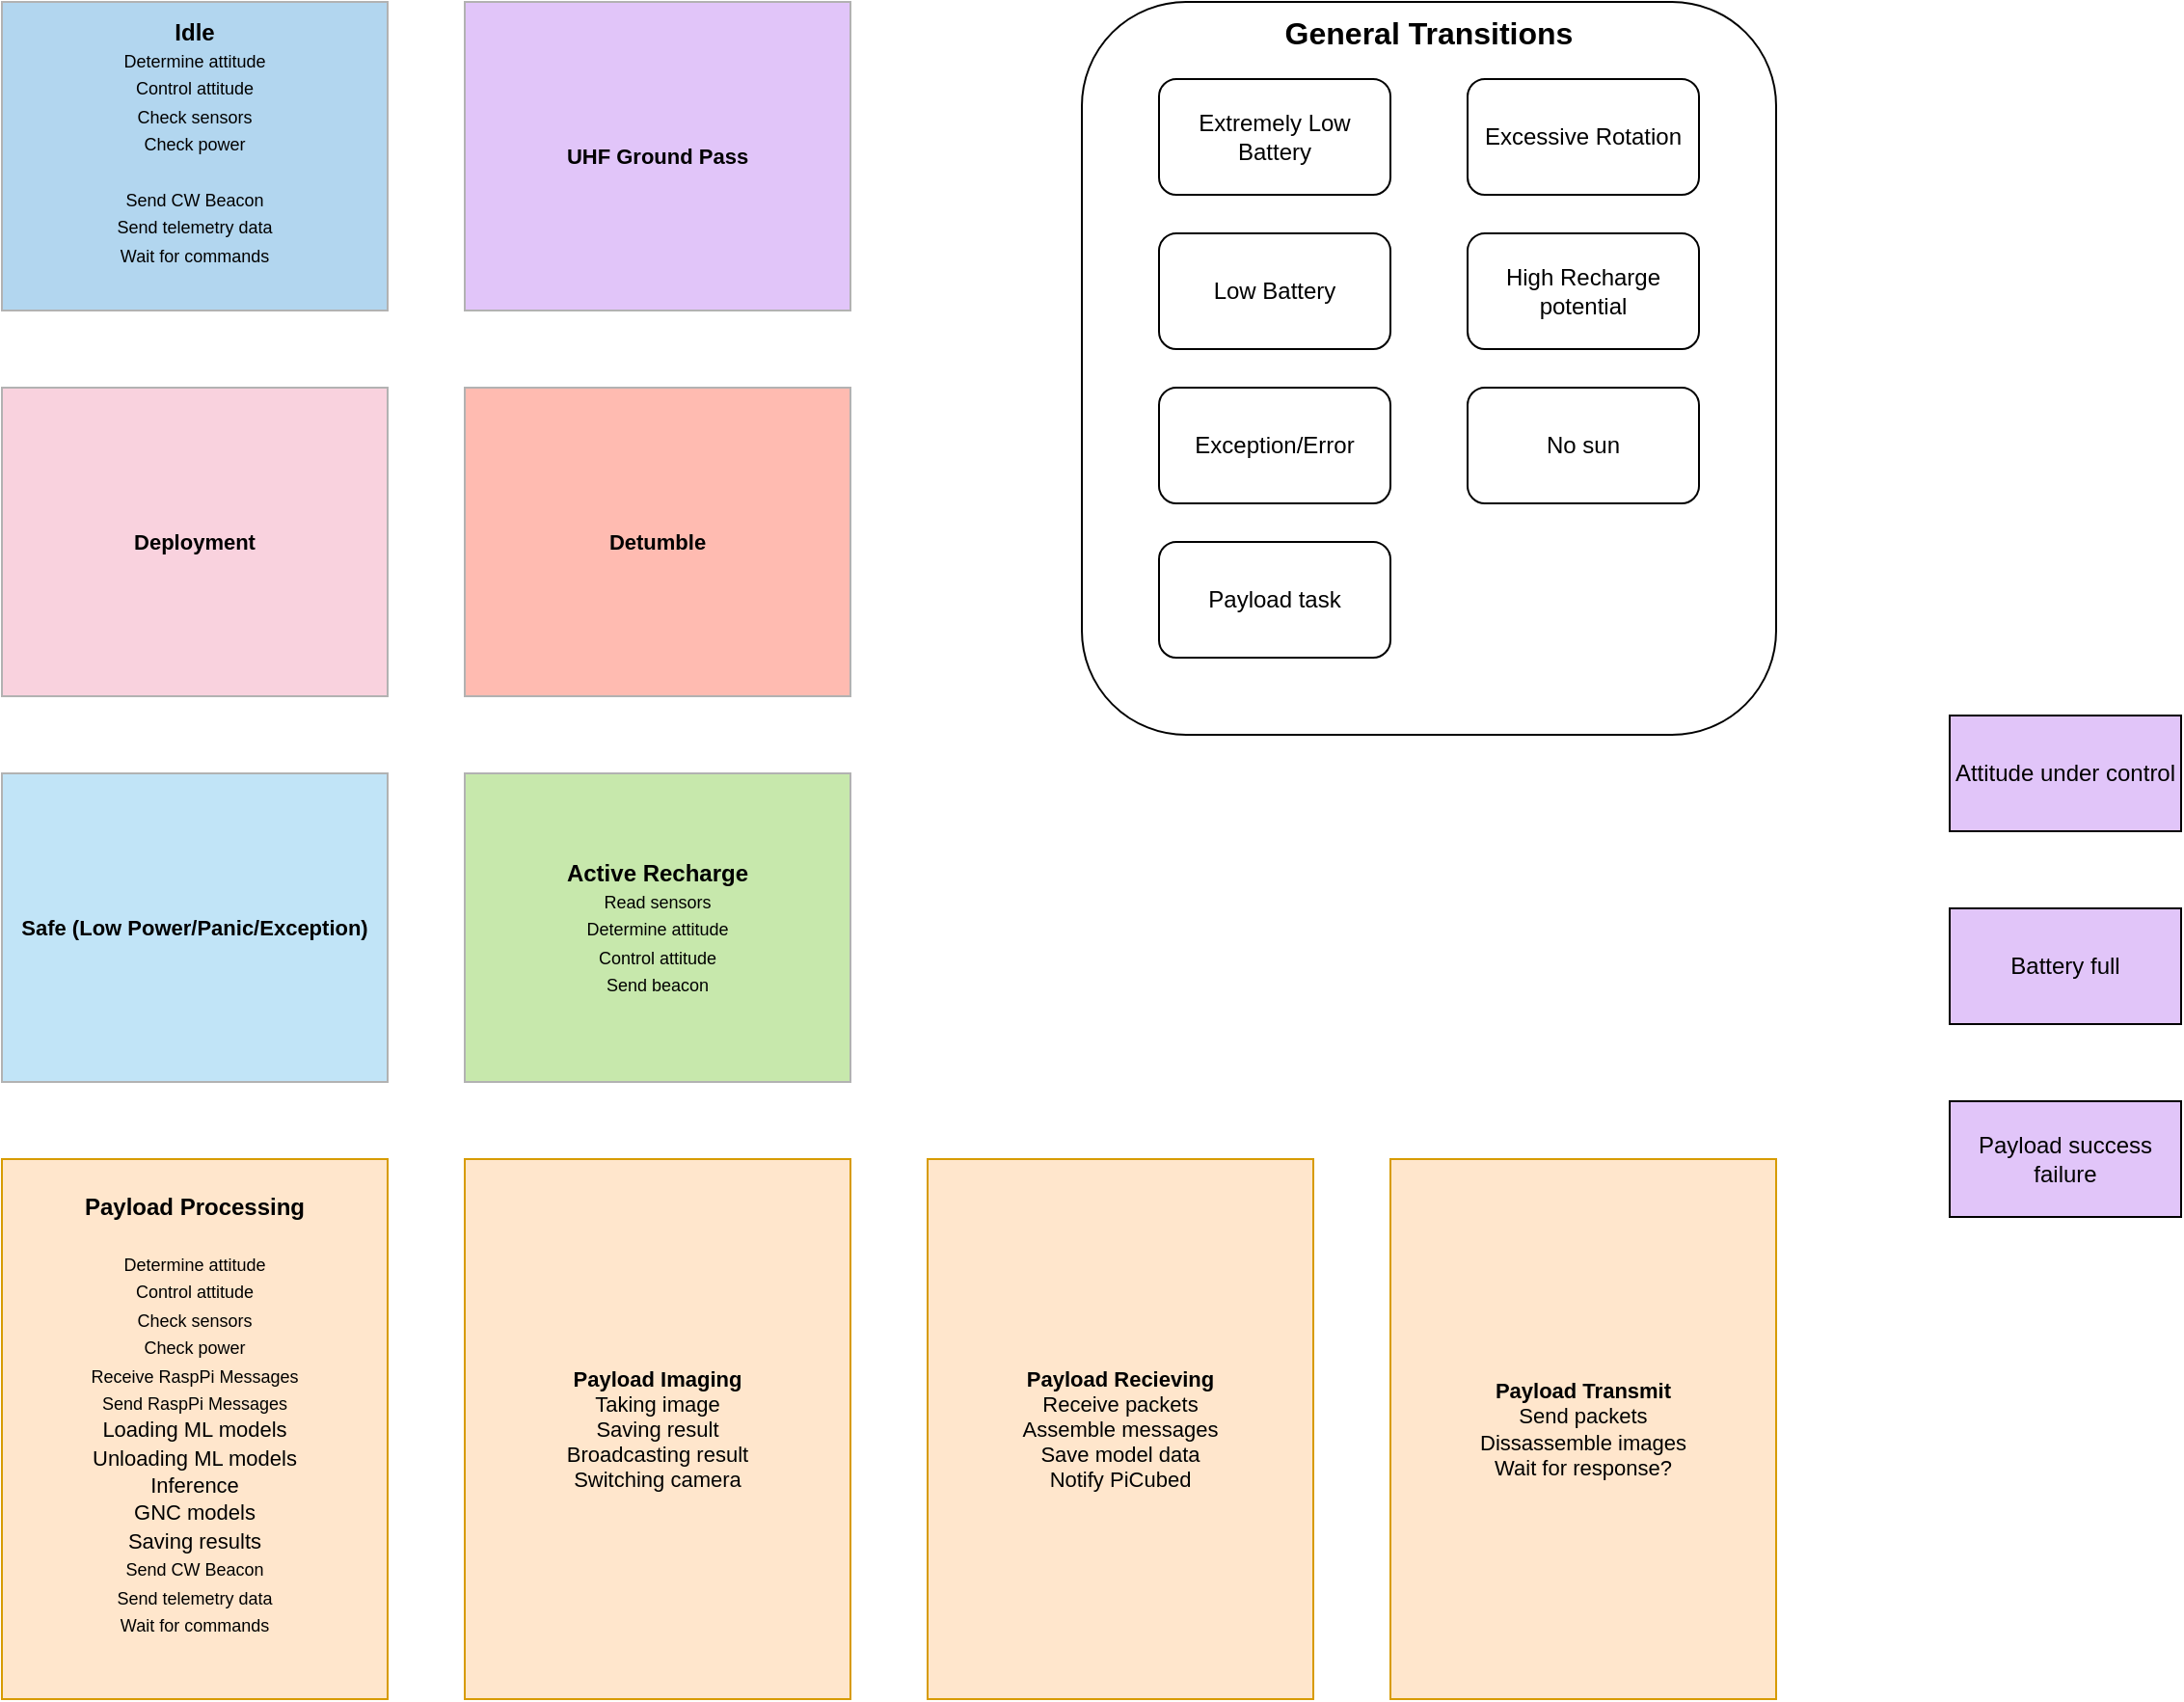 <mxfile version="14.5.1" type="device"><diagram name="PyCubed State Diagram" id="5ZJfvITDHKSB_HQQ_Fnw"><mxGraphModel dx="1436" dy="996" grid="1" gridSize="10" guides="1" tooltips="1" connect="1" arrows="1" fold="1" page="1" pageScale="1" pageWidth="1100" pageHeight="850" math="0" shadow="0"><root><mxCell id="0"/><mxCell id="1" parent="0"/><mxCell id="SYQSVHkcVHcnQSbtgPyr-14" value="&lt;font style=&quot;font-size: 16px&quot;&gt;&lt;b&gt;General Transitions&lt;/b&gt;&lt;/font&gt;" style="rounded=1;whiteSpace=wrap;html=1;horizontal=1;align=center;verticalAlign=top;fillColor=none;fontSize=16;" vertex="1" parent="1"><mxGeometry x="600" y="40" width="360" height="380" as="geometry"/></mxCell><mxCell id="MmoHcwXTKlGAOsIfSmOm-20" value="&lt;b&gt;Payload Imaging&lt;br&gt;&lt;/b&gt;Taking image&lt;br&gt;Saving result&lt;br&gt;Broadcasting result&lt;br&gt;Switching camera&lt;b&gt;&lt;br&gt;&lt;/b&gt;" style="rounded=0;whiteSpace=wrap;html=1;fontSize=11;strokeColor=#d79b00;fillColor=#ffe6cc;" parent="1" vertex="1"><mxGeometry x="280" y="640" width="200" height="280" as="geometry"/></mxCell><mxCell id="MmoHcwXTKlGAOsIfSmOm-22" value="&lt;b&gt;Payload Recieving&lt;br&gt;&lt;/b&gt;Receive packets&lt;br&gt;Assemble messages&lt;br&gt;Save model data&lt;br&gt;Notify PiCubed&lt;b&gt;&lt;br&gt;&lt;/b&gt;" style="rounded=0;whiteSpace=wrap;html=1;fontSize=11;strokeColor=#d79b00;fillColor=#ffe6cc;" parent="1" vertex="1"><mxGeometry x="520" y="640" width="200" height="280" as="geometry"/></mxCell><mxCell id="MmoHcwXTKlGAOsIfSmOm-23" value="&lt;b&gt;Payload Transmit&lt;br&gt;&lt;/b&gt;Send packets&lt;br&gt;Dissassemble images&lt;br&gt;Wait for response?&lt;b&gt;&lt;br&gt;&lt;/b&gt;" style="rounded=0;whiteSpace=wrap;html=1;fontSize=11;strokeColor=#d79b00;fillColor=#ffe6cc;" parent="1" vertex="1"><mxGeometry x="760" y="640" width="200" height="280" as="geometry"/></mxCell><mxCell id="SYQSVHkcVHcnQSbtgPyr-2" value="Extremely Low Battery" style="rounded=1;whiteSpace=wrap;html=1;" vertex="1" parent="1"><mxGeometry x="640" y="80" width="120" height="60" as="geometry"/></mxCell><mxCell id="SYQSVHkcVHcnQSbtgPyr-3" value="Low Battery" style="rounded=1;whiteSpace=wrap;html=1;" vertex="1" parent="1"><mxGeometry x="640" y="160" width="120" height="60" as="geometry"/></mxCell><mxCell id="SYQSVHkcVHcnQSbtgPyr-4" value="Exception/Error" style="rounded=1;whiteSpace=wrap;html=1;" vertex="1" parent="1"><mxGeometry x="640" y="240" width="120" height="60" as="geometry"/></mxCell><mxCell id="SYQSVHkcVHcnQSbtgPyr-5" value="Payload task" style="rounded=1;whiteSpace=wrap;html=1;" vertex="1" parent="1"><mxGeometry x="640" y="320" width="120" height="60" as="geometry"/></mxCell><mxCell id="SYQSVHkcVHcnQSbtgPyr-6" value="No sun" style="rounded=1;whiteSpace=wrap;html=1;" vertex="1" parent="1"><mxGeometry x="800" y="240" width="120" height="60" as="geometry"/></mxCell><mxCell id="SYQSVHkcVHcnQSbtgPyr-7" value="High Recharge potential" style="rounded=1;whiteSpace=wrap;html=1;" vertex="1" parent="1"><mxGeometry x="800" y="160" width="120" height="60" as="geometry"/></mxCell><mxCell id="SYQSVHkcVHcnQSbtgPyr-8" value="Excessive Rotation" style="rounded=1;whiteSpace=wrap;html=1;" vertex="1" parent="1"><mxGeometry x="800" y="80" width="120" height="60" as="geometry"/></mxCell><mxCell id="SYQSVHkcVHcnQSbtgPyr-11" value="Battery full" style="rounded=0;whiteSpace=wrap;html=1;fillColor=#E1C5F9;" vertex="1" parent="1"><mxGeometry x="1050" y="510" width="120" height="60" as="geometry"/></mxCell><mxCell id="SYQSVHkcVHcnQSbtgPyr-12" value="Attitude under control" style="rounded=0;whiteSpace=wrap;html=1;fillColor=#E1C5F9;" vertex="1" parent="1"><mxGeometry x="1050" y="410" width="120" height="60" as="geometry"/></mxCell><mxCell id="SYQSVHkcVHcnQSbtgPyr-13" value="Payload success failure" style="rounded=0;whiteSpace=wrap;html=1;fillColor=#E1C5F9;" vertex="1" parent="1"><mxGeometry x="1050" y="610" width="120" height="60" as="geometry"/></mxCell><mxCell id="rarbapaWKc4GGRzB9wxK-1" parent="0"/><UserObject label="Detumble" lucidchartObjectId="dhya5eu8bQdt" id="rarbapaWKc4GGRzB9wxK-2"><mxCell style="html=1;whiteSpace=wrap;;whiteSpace=wrap;fontSize=11;fontColor=#000000;fontStyle=1;spacing=3;strokeColor=#b2b2b2;strokeOpacity=100;fillOpacity=100;fillColor=#ffbbb1;" parent="rarbapaWKc4GGRzB9wxK-1" vertex="1" zOrder="12"><mxGeometry x="280" y="240" width="200" height="160" as="geometry"/></mxCell></UserObject><UserObject label="Deployment" lucidchartObjectId="qhyarFIRuqMv" id="rarbapaWKc4GGRzB9wxK-3"><mxCell style="html=1;whiteSpace=wrap;;whiteSpace=wrap;fontSize=11;fontColor=#000000;fontStyle=1;spacing=3;strokeColor=#b2b2b2;strokeOpacity=100;fillOpacity=100;fillColor=#f9d2de;" parent="rarbapaWKc4GGRzB9wxK-1" vertex="1" zOrder="13"><mxGeometry x="40" y="240" width="200" height="160" as="geometry"/></mxCell></UserObject><UserObject label="&lt;span style=&quot;color: #000000 ; font-weight: bold&quot;&gt;Idle&lt;/span&gt;&lt;span style=&quot;font-size: 9px ; color: #000000&quot;&gt;&lt;br&gt;Determine attitude&lt;br&gt;Control attitude&lt;br&gt;Check sensors&lt;br&gt;Check power&lt;br&gt;&lt;br&gt;Send CW Beacon&lt;br&gt;Send telemetry data&lt;br&gt;Wait for commands&lt;br&gt;&lt;br&gt;&lt;/span&gt;" lucidchartObjectId="OiyaD6iRySr4" id="rarbapaWKc4GGRzB9wxK-4"><mxCell style="html=1;whiteSpace=wrap;;whiteSpace=wrap;overflow=width;spacing=3;strokeColor=#b2b2b2;strokeOpacity=100;fillOpacity=100;fillColor=#b2d6ef;" parent="rarbapaWKc4GGRzB9wxK-1" vertex="1" zOrder="16"><mxGeometry x="40" y="40" width="200" height="160" as="geometry"/></mxCell></UserObject><UserObject label="Safe (Low Power/Panic/Exception)" lucidchartObjectId="1iyaKtMDWfaa" id="rarbapaWKc4GGRzB9wxK-5"><mxCell style="html=1;whiteSpace=wrap;;whiteSpace=wrap;fontSize=11;fontColor=#000000;fontStyle=1;spacing=3;strokeColor=#b2b2b2;strokeOpacity=100;fillOpacity=100;fillColor=#c1e4f7;" parent="rarbapaWKc4GGRzB9wxK-1" vertex="1" zOrder="17"><mxGeometry x="40" y="440" width="200" height="160" as="geometry"/></mxCell></UserObject><UserObject label="&lt;span style=&quot;color: #000000 ; font-weight: bold&quot;&gt;Payload Processing&lt;br&gt;&lt;br&gt;&lt;/span&gt;&lt;span style=&quot;font-size: 9px ; color: #000000&quot;&gt;Determine attitude&lt;br&gt;Control attitude&lt;br&gt;Check sensors&lt;br&gt;Check power&lt;br&gt;Receive RaspPi Messages&lt;br&gt;Send RaspPi Messages&lt;br&gt;&lt;/span&gt;&lt;span style=&quot;font-size: 11px&quot;&gt;Loading ML models&lt;/span&gt;&lt;br style=&quot;font-size: 11px&quot;&gt;&lt;span style=&quot;font-size: 11px&quot;&gt;Unloading ML models&lt;/span&gt;&lt;br style=&quot;font-size: 11px&quot;&gt;&lt;span style=&quot;font-size: 11px&quot;&gt;Inference&lt;/span&gt;&lt;br style=&quot;font-size: 11px&quot;&gt;&lt;span style=&quot;font-size: 11px&quot;&gt;GNC models&lt;/span&gt;&lt;br style=&quot;font-size: 11px&quot;&gt;&lt;span style=&quot;font-size: 11px&quot;&gt;Saving results&lt;/span&gt;&lt;span style=&quot;font-size: 9px ; color: #000000&quot;&gt;&lt;br&gt;Send CW Beacon&lt;br&gt;Send telemetry data&lt;br&gt;Wait for commands&lt;br&gt;&lt;br&gt;&lt;/span&gt;" lucidchartObjectId="Biyajp4HgSR0" id="rarbapaWKc4GGRzB9wxK-6"><mxCell style="html=1;whiteSpace=wrap;;whiteSpace=wrap;overflow=width;spacing=3;strokeColor=#d79b00;strokeOpacity=100;fillOpacity=100;fillColor=#ffe6cc;" parent="rarbapaWKc4GGRzB9wxK-1" vertex="1" zOrder="18"><mxGeometry x="40" y="640" width="200" height="280" as="geometry"/></mxCell></UserObject><UserObject label="&lt;span style=&quot;color:#000000;font-weight: bold;&quot;&gt;Active Recharge&#10;&lt;/span&gt;&lt;span style=&quot;font-size:9px;color:#000000;&quot;&gt;Read sensors&#10;Determine attitude&#10;Control attitude&#10;Send beacon&lt;/span&gt;" lucidchartObjectId="SiyaWqtNoQ~K" id="rarbapaWKc4GGRzB9wxK-7"><mxCell style="html=1;whiteSpace=wrap;;whiteSpace=wrap;overflow=width;spacing=3;strokeColor=#b2b2b2;strokeOpacity=100;fillOpacity=100;fillColor=#c7e8ac;" parent="rarbapaWKc4GGRzB9wxK-1" vertex="1" zOrder="20"><mxGeometry x="280" y="440" width="200" height="160" as="geometry"/></mxCell></UserObject><UserObject label="UHF Ground Pass" lucidchartObjectId="qhyarFIRuqMv" id="rzWo1YgUyIhC_l5Kwuta-2"><mxCell style="html=1;whiteSpace=wrap;;whiteSpace=wrap;fontSize=11;fontColor=#000000;fontStyle=1;spacing=3;strokeColor=#b2b2b2;strokeOpacity=100;fillOpacity=100;fillColor=#E1C5F9;" parent="rarbapaWKc4GGRzB9wxK-1" vertex="1" zOrder="13"><mxGeometry x="280" y="40" width="200" height="160" as="geometry"/></mxCell></UserObject><mxCell id="rarbapaWKc4GGRzB9wxK-24" value="Numbers" parent="0"/><mxCell id="rarbapaWKc4GGRzB9wxK-27" value="Numbers (Copy)" parent="0"/><mxCell id="rarbapaWKc4GGRzB9wxK-30" value="Numbers (Copy)" parent="0"/><mxCell id="rarbapaWKc4GGRzB9wxK-36" value="Numbers (Copy) (Copy)" parent="0"/><mxCell id="rarbapaWKc4GGRzB9wxK-39" value="Numbers (Copy)" parent="0"/><mxCell id="rarbapaWKc4GGRzB9wxK-42" value="Numbers (Copy) (Copy)" parent="0"/><mxCell id="rarbapaWKc4GGRzB9wxK-45" value="Numbers (Copy)" parent="0"/><mxCell id="rarbapaWKc4GGRzB9wxK-46" value="" style="group;dropTarget=0;" parent="rarbapaWKc4GGRzB9wxK-45" vertex="1"><mxGeometry x="550" y="449" width="24" height="24" as="geometry"/></mxCell><mxCell id="rarbapaWKc4GGRzB9wxK-48" value="Numbers (Copy)" parent="0"/><mxCell id="rarbapaWKc4GGRzB9wxK-51" value="Numbers (Copy)" parent="0"/><mxCell id="rarbapaWKc4GGRzB9wxK-54" value="Numbers (Copy) (Copy)" parent="0"/><mxCell id="rarbapaWKc4GGRzB9wxK-57" value="Numbers (Copy) (Copy)" parent="0"/><mxCell id="rarbapaWKc4GGRzB9wxK-60" value="Numbers (Copy) (Copy) (Copy)" parent="0"/></root></mxGraphModel></diagram></mxfile>